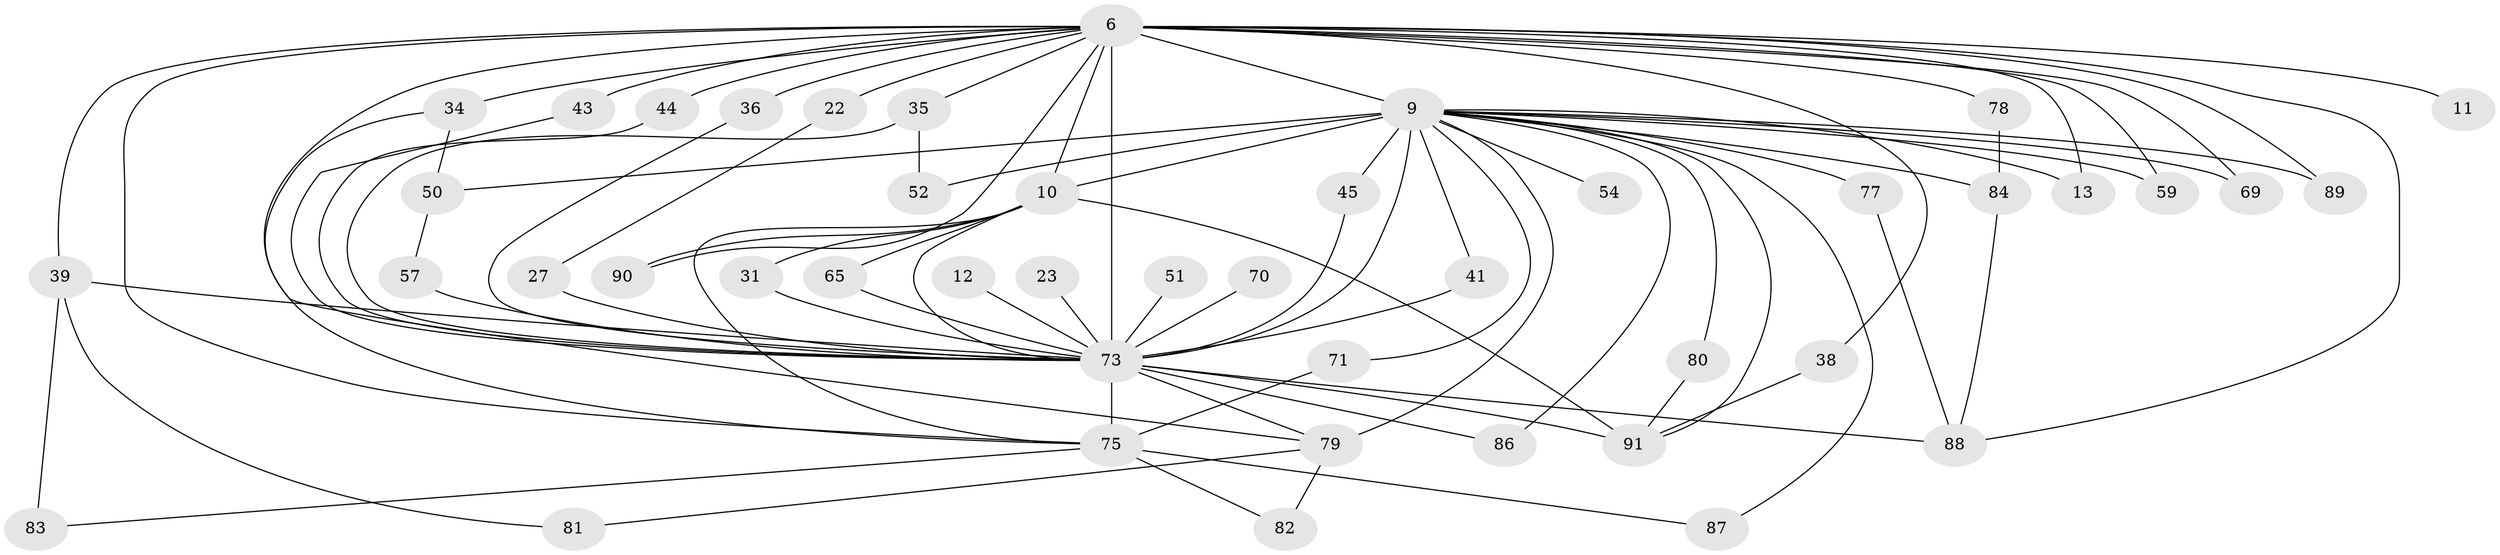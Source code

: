 // original degree distribution, {22: 0.01098901098901099, 14: 0.01098901098901099, 23: 0.02197802197802198, 20: 0.02197802197802198, 25: 0.01098901098901099, 19: 0.01098901098901099, 15: 0.01098901098901099, 13: 0.01098901098901099, 2: 0.4835164835164835, 5: 0.03296703296703297, 3: 0.27472527472527475, 4: 0.07692307692307693, 7: 0.02197802197802198}
// Generated by graph-tools (version 1.1) at 2025/45/03/09/25 04:45:57]
// undirected, 45 vertices, 84 edges
graph export_dot {
graph [start="1"]
  node [color=gray90,style=filled];
  6 [super="+3"];
  9 [super="+4"];
  10 [super="+2"];
  11;
  12;
  13;
  22;
  23;
  27;
  31;
  34 [super="+14"];
  35 [super="+20"];
  36;
  38;
  39 [super="+28"];
  41;
  43 [super="+24"];
  44;
  45 [super="+26"];
  50 [super="+47+18"];
  51;
  52 [super="+40"];
  54;
  57;
  59;
  65 [super="+33"];
  69;
  70 [super="+61+63"];
  71;
  73 [super="+15+5+8"];
  75 [super="+74+25+29"];
  77;
  78 [super="+72+58"];
  79 [super="+68+76+60"];
  80;
  81;
  82;
  83 [super="+66"];
  84 [super="+67"];
  86;
  87;
  88 [super="+55+16"];
  89 [super="+42"];
  90;
  91 [super="+62+85"];
  6 -- 9 [weight=6];
  6 -- 10 [weight=4];
  6 -- 11 [weight=2];
  6 -- 13;
  6 -- 22 [weight=2];
  6 -- 34 [weight=2];
  6 -- 36;
  6 -- 43 [weight=2];
  6 -- 69;
  6 -- 78 [weight=3];
  6 -- 89 [weight=2];
  6 -- 90;
  6 -- 38;
  6 -- 44;
  6 -- 59;
  6 -- 35;
  6 -- 73 [weight=6];
  6 -- 39;
  6 -- 75;
  6 -- 79 [weight=2];
  6 -- 88;
  9 -- 10 [weight=6];
  9 -- 45 [weight=3];
  9 -- 71;
  9 -- 77 [weight=2];
  9 -- 87;
  9 -- 69;
  9 -- 73 [weight=10];
  9 -- 13;
  9 -- 79 [weight=5];
  9 -- 80;
  9 -- 84 [weight=2];
  9 -- 86;
  9 -- 89;
  9 -- 41;
  9 -- 52 [weight=2];
  9 -- 54 [weight=2];
  9 -- 59;
  9 -- 91;
  9 -- 50 [weight=3];
  10 -- 65;
  10 -- 90;
  10 -- 31;
  10 -- 73 [weight=7];
  10 -- 91 [weight=3];
  10 -- 75 [weight=2];
  12 -- 73;
  22 -- 27;
  23 -- 73 [weight=2];
  27 -- 73;
  31 -- 73;
  34 -- 75;
  34 -- 50;
  35 -- 52;
  35 -- 73;
  36 -- 73;
  38 -- 91;
  39 -- 81;
  39 -- 83 [weight=2];
  39 -- 73 [weight=2];
  41 -- 73;
  43 -- 73;
  44 -- 73;
  45 -- 73;
  50 -- 57;
  51 -- 73 [weight=2];
  57 -- 73;
  65 -- 73;
  70 -- 73 [weight=4];
  71 -- 75;
  73 -- 86;
  73 -- 75 [weight=5];
  73 -- 91 [weight=3];
  73 -- 88 [weight=3];
  73 -- 79;
  75 -- 82;
  75 -- 83;
  75 -- 87;
  77 -- 88;
  78 -- 84;
  79 -- 82;
  79 -- 81;
  80 -- 91;
  84 -- 88;
}

